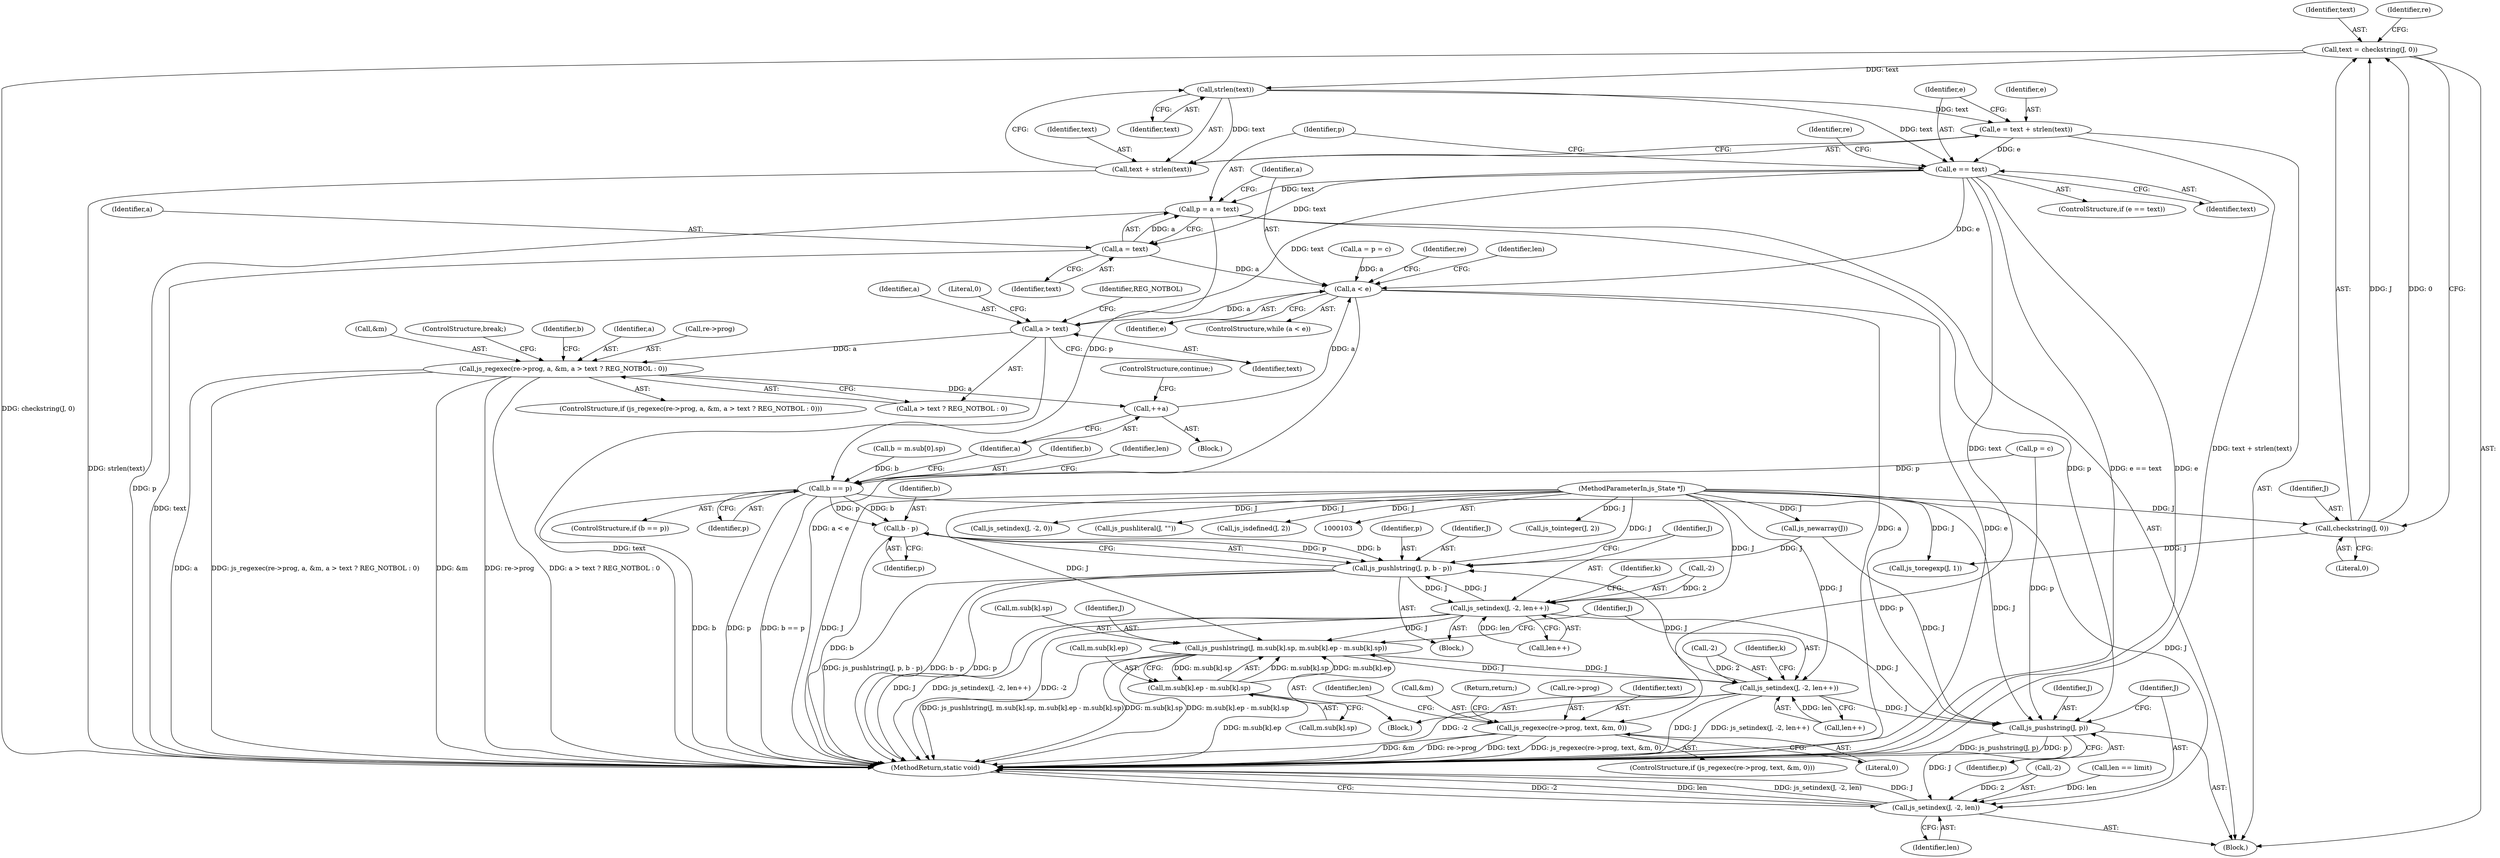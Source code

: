 digraph "1_mujs_00d4606c3baf813b7b1c176823b2729bf51002a2_4@API" {
"1000148" [label="(Call,strlen(text))"];
"1000117" [label="(Call,text = checkstring(J, 0))"];
"1000119" [label="(Call,checkstring(J, 0))"];
"1000104" [label="(MethodParameterIn,js_State *J)"];
"1000144" [label="(Call,e = text + strlen(text))"];
"1000151" [label="(Call,e == text)"];
"1000156" [label="(Call,js_regexec(re->prog, text, &m, 0))"];
"1000179" [label="(Call,p = a = text)"];
"1000223" [label="(Call,b == p)"];
"1000238" [label="(Call,b - p)"];
"1000235" [label="(Call,js_pushlstring(J, p, b - p))"];
"1000241" [label="(Call,js_setindex(J, -2, len++))"];
"1000264" [label="(Call,js_pushlstring(J, m.sub[k].sp, m.sub[k].ep - m.sub[k].sp))"];
"1000273" [label="(Call,m.sub[k].ep - m.sub[k].sp)"];
"1000288" [label="(Call,js_setindex(J, -2, len++))"];
"1000304" [label="(Call,js_pushstring(J, p))"];
"1000307" [label="(Call,js_setindex(J, -2, len))"];
"1000181" [label="(Call,a = text)"];
"1000185" [label="(Call,a < e)"];
"1000198" [label="(Call,a > text)"];
"1000190" [label="(Call,js_regexec(re->prog, a, &m, a > text ? REG_NOTBOL : 0))"];
"1000227" [label="(Call,++a)"];
"1000146" [label="(Call,text + strlen(text))"];
"1000157" [label="(Call,re->prog)"];
"1000148" [label="(Call,strlen(text))"];
"1000179" [label="(Call,p = a = text)"];
"1000227" [label="(Call,++a)"];
"1000239" [label="(Identifier,b)"];
"1000273" [label="(Call,m.sub[k].ep - m.sub[k].sp)"];
"1000133" [label="(Call,js_tointeger(J, 2))"];
"1000309" [label="(Call,-2)"];
"1000235" [label="(Call,js_pushlstring(J, p, b - p))"];
"1000124" [label="(Call,js_toregexp(J, 1))"];
"1000147" [label="(Identifier,text)"];
"1000185" [label="(Call,a < e)"];
"1000194" [label="(Identifier,a)"];
"1000173" [label="(Call,js_setindex(J, -2, 0))"];
"1000118" [label="(Identifier,text)"];
"1000150" [label="(ControlStructure,if (e == text))"];
"1000182" [label="(Identifier,a)"];
"1000139" [label="(Call,js_newarray(J))"];
"1000190" [label="(Call,js_regexec(re->prog, a, &m, a > text ? REG_NOTBOL : 0))"];
"1000223" [label="(Call,b == p)"];
"1000294" [label="(Call,a = p = c)"];
"1000232" [label="(Identifier,len)"];
"1000160" [label="(Identifier,text)"];
"1000167" [label="(Identifier,len)"];
"1000123" [label="(Identifier,re)"];
"1000104" [label="(MethodParameterIn,js_State *J)"];
"1000245" [label="(Call,len++)"];
"1000204" [label="(Call,b = m.sub[0].sp)"];
"1000161" [label="(Call,&m)"];
"1000181" [label="(Call,a = text)"];
"1000296" [label="(Call,p = c)"];
"1000225" [label="(Identifier,p)"];
"1000307" [label="(Call,js_setindex(J, -2, len))"];
"1000281" [label="(Call,m.sub[k].sp)"];
"1000191" [label="(Call,re->prog)"];
"1000195" [label="(Call,&m)"];
"1000237" [label="(Identifier,p)"];
"1000156" [label="(Call,js_regexec(re->prog, text, &m, 0))"];
"1000203" [label="(ControlStructure,break;)"];
"1000170" [label="(Call,js_pushliteral(J, \"\"))"];
"1000192" [label="(Identifier,re)"];
"1000205" [label="(Identifier,b)"];
"1000264" [label="(Call,js_pushlstring(J, m.sub[k].sp, m.sub[k].ep - m.sub[k].sp))"];
"1000158" [label="(Identifier,re)"];
"1000236" [label="(Identifier,J)"];
"1000242" [label="(Identifier,J)"];
"1000202" [label="(Literal,0)"];
"1000153" [label="(Identifier,text)"];
"1000155" [label="(ControlStructure,if (js_regexec(re->prog, text, &m, 0)))"];
"1000149" [label="(Identifier,text)"];
"1000249" [label="(Identifier,k)"];
"1000130" [label="(Call,js_isdefined(J, 2))"];
"1000288" [label="(Call,js_setindex(J, -2, len++))"];
"1000258" [label="(Block,)"];
"1000180" [label="(Identifier,p)"];
"1000201" [label="(Identifier,REG_NOTBOL)"];
"1000146" [label="(Call,text + strlen(text))"];
"1000151" [label="(Call,e == text)"];
"1000228" [label="(Identifier,a)"];
"1000117" [label="(Call,text = checkstring(J, 0))"];
"1000312" [label="(MethodReturn,static void)"];
"1000290" [label="(Call,-2)"];
"1000229" [label="(ControlStructure,continue;)"];
"1000240" [label="(Identifier,p)"];
"1000243" [label="(Call,-2)"];
"1000311" [label="(Identifier,len)"];
"1000120" [label="(Identifier,J)"];
"1000189" [label="(ControlStructure,if (js_regexec(re->prog, a, &m, a > text ? REG_NOTBOL : 0)))"];
"1000305" [label="(Identifier,J)"];
"1000198" [label="(Call,a > text)"];
"1000163" [label="(Literal,0)"];
"1000152" [label="(Identifier,e)"];
"1000301" [label="(Identifier,len)"];
"1000238" [label="(Call,b - p)"];
"1000121" [label="(Literal,0)"];
"1000119" [label="(Call,checkstring(J, 0))"];
"1000183" [label="(Identifier,text)"];
"1000257" [label="(Identifier,k)"];
"1000300" [label="(Call,len == limit)"];
"1000241" [label="(Call,js_setindex(J, -2, len++))"];
"1000266" [label="(Call,m.sub[k].sp)"];
"1000186" [label="(Identifier,a)"];
"1000292" [label="(Call,len++)"];
"1000184" [label="(ControlStructure,while (a < e))"];
"1000224" [label="(Identifier,b)"];
"1000226" [label="(Block,)"];
"1000274" [label="(Call,m.sub[k].ep)"];
"1000304" [label="(Call,js_pushstring(J, p))"];
"1000145" [label="(Identifier,e)"];
"1000178" [label="(Return,return;)"];
"1000289" [label="(Identifier,J)"];
"1000199" [label="(Identifier,a)"];
"1000306" [label="(Identifier,p)"];
"1000144" [label="(Call,e = text + strlen(text))"];
"1000188" [label="(Block,)"];
"1000187" [label="(Identifier,e)"];
"1000200" [label="(Identifier,text)"];
"1000197" [label="(Call,a > text ? REG_NOTBOL : 0)"];
"1000222" [label="(ControlStructure,if (b == p))"];
"1000105" [label="(Block,)"];
"1000265" [label="(Identifier,J)"];
"1000308" [label="(Identifier,J)"];
"1000148" -> "1000146"  [label="AST: "];
"1000148" -> "1000149"  [label="CFG: "];
"1000149" -> "1000148"  [label="AST: "];
"1000146" -> "1000148"  [label="CFG: "];
"1000148" -> "1000144"  [label="DDG: text"];
"1000148" -> "1000146"  [label="DDG: text"];
"1000117" -> "1000148"  [label="DDG: text"];
"1000148" -> "1000151"  [label="DDG: text"];
"1000117" -> "1000105"  [label="AST: "];
"1000117" -> "1000119"  [label="CFG: "];
"1000118" -> "1000117"  [label="AST: "];
"1000119" -> "1000117"  [label="AST: "];
"1000123" -> "1000117"  [label="CFG: "];
"1000117" -> "1000312"  [label="DDG: checkstring(J, 0)"];
"1000119" -> "1000117"  [label="DDG: J"];
"1000119" -> "1000117"  [label="DDG: 0"];
"1000119" -> "1000121"  [label="CFG: "];
"1000120" -> "1000119"  [label="AST: "];
"1000121" -> "1000119"  [label="AST: "];
"1000104" -> "1000119"  [label="DDG: J"];
"1000119" -> "1000124"  [label="DDG: J"];
"1000104" -> "1000103"  [label="AST: "];
"1000104" -> "1000312"  [label="DDG: J"];
"1000104" -> "1000124"  [label="DDG: J"];
"1000104" -> "1000130"  [label="DDG: J"];
"1000104" -> "1000133"  [label="DDG: J"];
"1000104" -> "1000139"  [label="DDG: J"];
"1000104" -> "1000170"  [label="DDG: J"];
"1000104" -> "1000173"  [label="DDG: J"];
"1000104" -> "1000235"  [label="DDG: J"];
"1000104" -> "1000241"  [label="DDG: J"];
"1000104" -> "1000264"  [label="DDG: J"];
"1000104" -> "1000288"  [label="DDG: J"];
"1000104" -> "1000304"  [label="DDG: J"];
"1000104" -> "1000307"  [label="DDG: J"];
"1000144" -> "1000105"  [label="AST: "];
"1000144" -> "1000146"  [label="CFG: "];
"1000145" -> "1000144"  [label="AST: "];
"1000146" -> "1000144"  [label="AST: "];
"1000152" -> "1000144"  [label="CFG: "];
"1000144" -> "1000312"  [label="DDG: text + strlen(text)"];
"1000144" -> "1000151"  [label="DDG: e"];
"1000151" -> "1000150"  [label="AST: "];
"1000151" -> "1000153"  [label="CFG: "];
"1000152" -> "1000151"  [label="AST: "];
"1000153" -> "1000151"  [label="AST: "];
"1000158" -> "1000151"  [label="CFG: "];
"1000180" -> "1000151"  [label="CFG: "];
"1000151" -> "1000312"  [label="DDG: e == text"];
"1000151" -> "1000312"  [label="DDG: e"];
"1000151" -> "1000156"  [label="DDG: text"];
"1000151" -> "1000179"  [label="DDG: text"];
"1000151" -> "1000181"  [label="DDG: text"];
"1000151" -> "1000185"  [label="DDG: e"];
"1000151" -> "1000198"  [label="DDG: text"];
"1000156" -> "1000155"  [label="AST: "];
"1000156" -> "1000163"  [label="CFG: "];
"1000157" -> "1000156"  [label="AST: "];
"1000160" -> "1000156"  [label="AST: "];
"1000161" -> "1000156"  [label="AST: "];
"1000163" -> "1000156"  [label="AST: "];
"1000167" -> "1000156"  [label="CFG: "];
"1000178" -> "1000156"  [label="CFG: "];
"1000156" -> "1000312"  [label="DDG: re->prog"];
"1000156" -> "1000312"  [label="DDG: text"];
"1000156" -> "1000312"  [label="DDG: js_regexec(re->prog, text, &m, 0)"];
"1000156" -> "1000312"  [label="DDG: &m"];
"1000179" -> "1000105"  [label="AST: "];
"1000179" -> "1000181"  [label="CFG: "];
"1000180" -> "1000179"  [label="AST: "];
"1000181" -> "1000179"  [label="AST: "];
"1000186" -> "1000179"  [label="CFG: "];
"1000179" -> "1000312"  [label="DDG: p"];
"1000181" -> "1000179"  [label="DDG: a"];
"1000179" -> "1000223"  [label="DDG: p"];
"1000179" -> "1000304"  [label="DDG: p"];
"1000223" -> "1000222"  [label="AST: "];
"1000223" -> "1000225"  [label="CFG: "];
"1000224" -> "1000223"  [label="AST: "];
"1000225" -> "1000223"  [label="AST: "];
"1000228" -> "1000223"  [label="CFG: "];
"1000232" -> "1000223"  [label="CFG: "];
"1000223" -> "1000312"  [label="DDG: p"];
"1000223" -> "1000312"  [label="DDG: b == p"];
"1000223" -> "1000312"  [label="DDG: b"];
"1000204" -> "1000223"  [label="DDG: b"];
"1000296" -> "1000223"  [label="DDG: p"];
"1000223" -> "1000238"  [label="DDG: b"];
"1000223" -> "1000238"  [label="DDG: p"];
"1000223" -> "1000304"  [label="DDG: p"];
"1000238" -> "1000235"  [label="AST: "];
"1000238" -> "1000240"  [label="CFG: "];
"1000239" -> "1000238"  [label="AST: "];
"1000240" -> "1000238"  [label="AST: "];
"1000235" -> "1000238"  [label="CFG: "];
"1000238" -> "1000312"  [label="DDG: b"];
"1000238" -> "1000235"  [label="DDG: p"];
"1000238" -> "1000235"  [label="DDG: b"];
"1000235" -> "1000188"  [label="AST: "];
"1000236" -> "1000235"  [label="AST: "];
"1000237" -> "1000235"  [label="AST: "];
"1000242" -> "1000235"  [label="CFG: "];
"1000235" -> "1000312"  [label="DDG: p"];
"1000235" -> "1000312"  [label="DDG: js_pushlstring(J, p, b - p)"];
"1000235" -> "1000312"  [label="DDG: b - p"];
"1000139" -> "1000235"  [label="DDG: J"];
"1000288" -> "1000235"  [label="DDG: J"];
"1000241" -> "1000235"  [label="DDG: J"];
"1000235" -> "1000241"  [label="DDG: J"];
"1000241" -> "1000188"  [label="AST: "];
"1000241" -> "1000245"  [label="CFG: "];
"1000242" -> "1000241"  [label="AST: "];
"1000243" -> "1000241"  [label="AST: "];
"1000245" -> "1000241"  [label="AST: "];
"1000249" -> "1000241"  [label="CFG: "];
"1000241" -> "1000312"  [label="DDG: J"];
"1000241" -> "1000312"  [label="DDG: js_setindex(J, -2, len++)"];
"1000241" -> "1000312"  [label="DDG: -2"];
"1000243" -> "1000241"  [label="DDG: 2"];
"1000245" -> "1000241"  [label="DDG: len"];
"1000241" -> "1000264"  [label="DDG: J"];
"1000241" -> "1000304"  [label="DDG: J"];
"1000264" -> "1000258"  [label="AST: "];
"1000264" -> "1000273"  [label="CFG: "];
"1000265" -> "1000264"  [label="AST: "];
"1000266" -> "1000264"  [label="AST: "];
"1000273" -> "1000264"  [label="AST: "];
"1000289" -> "1000264"  [label="CFG: "];
"1000264" -> "1000312"  [label="DDG: js_pushlstring(J, m.sub[k].sp, m.sub[k].ep - m.sub[k].sp)"];
"1000264" -> "1000312"  [label="DDG: m.sub[k].sp"];
"1000264" -> "1000312"  [label="DDG: m.sub[k].ep - m.sub[k].sp"];
"1000288" -> "1000264"  [label="DDG: J"];
"1000273" -> "1000264"  [label="DDG: m.sub[k].sp"];
"1000273" -> "1000264"  [label="DDG: m.sub[k].ep"];
"1000264" -> "1000273"  [label="DDG: m.sub[k].sp"];
"1000264" -> "1000288"  [label="DDG: J"];
"1000273" -> "1000281"  [label="CFG: "];
"1000274" -> "1000273"  [label="AST: "];
"1000281" -> "1000273"  [label="AST: "];
"1000273" -> "1000312"  [label="DDG: m.sub[k].ep"];
"1000288" -> "1000258"  [label="AST: "];
"1000288" -> "1000292"  [label="CFG: "];
"1000289" -> "1000288"  [label="AST: "];
"1000290" -> "1000288"  [label="AST: "];
"1000292" -> "1000288"  [label="AST: "];
"1000257" -> "1000288"  [label="CFG: "];
"1000288" -> "1000312"  [label="DDG: -2"];
"1000288" -> "1000312"  [label="DDG: J"];
"1000288" -> "1000312"  [label="DDG: js_setindex(J, -2, len++)"];
"1000290" -> "1000288"  [label="DDG: 2"];
"1000292" -> "1000288"  [label="DDG: len"];
"1000288" -> "1000304"  [label="DDG: J"];
"1000304" -> "1000105"  [label="AST: "];
"1000304" -> "1000306"  [label="CFG: "];
"1000305" -> "1000304"  [label="AST: "];
"1000306" -> "1000304"  [label="AST: "];
"1000308" -> "1000304"  [label="CFG: "];
"1000304" -> "1000312"  [label="DDG: js_pushstring(J, p)"];
"1000304" -> "1000312"  [label="DDG: p"];
"1000139" -> "1000304"  [label="DDG: J"];
"1000296" -> "1000304"  [label="DDG: p"];
"1000304" -> "1000307"  [label="DDG: J"];
"1000307" -> "1000105"  [label="AST: "];
"1000307" -> "1000311"  [label="CFG: "];
"1000308" -> "1000307"  [label="AST: "];
"1000309" -> "1000307"  [label="AST: "];
"1000311" -> "1000307"  [label="AST: "];
"1000312" -> "1000307"  [label="CFG: "];
"1000307" -> "1000312"  [label="DDG: -2"];
"1000307" -> "1000312"  [label="DDG: len"];
"1000307" -> "1000312"  [label="DDG: js_setindex(J, -2, len)"];
"1000307" -> "1000312"  [label="DDG: J"];
"1000309" -> "1000307"  [label="DDG: 2"];
"1000300" -> "1000307"  [label="DDG: len"];
"1000181" -> "1000183"  [label="CFG: "];
"1000182" -> "1000181"  [label="AST: "];
"1000183" -> "1000181"  [label="AST: "];
"1000181" -> "1000312"  [label="DDG: text"];
"1000181" -> "1000185"  [label="DDG: a"];
"1000185" -> "1000184"  [label="AST: "];
"1000185" -> "1000187"  [label="CFG: "];
"1000186" -> "1000185"  [label="AST: "];
"1000187" -> "1000185"  [label="AST: "];
"1000192" -> "1000185"  [label="CFG: "];
"1000301" -> "1000185"  [label="CFG: "];
"1000185" -> "1000312"  [label="DDG: a < e"];
"1000185" -> "1000312"  [label="DDG: a"];
"1000185" -> "1000312"  [label="DDG: e"];
"1000227" -> "1000185"  [label="DDG: a"];
"1000294" -> "1000185"  [label="DDG: a"];
"1000185" -> "1000198"  [label="DDG: a"];
"1000198" -> "1000197"  [label="AST: "];
"1000198" -> "1000200"  [label="CFG: "];
"1000199" -> "1000198"  [label="AST: "];
"1000200" -> "1000198"  [label="AST: "];
"1000201" -> "1000198"  [label="CFG: "];
"1000202" -> "1000198"  [label="CFG: "];
"1000198" -> "1000312"  [label="DDG: text"];
"1000198" -> "1000190"  [label="DDG: a"];
"1000190" -> "1000189"  [label="AST: "];
"1000190" -> "1000197"  [label="CFG: "];
"1000191" -> "1000190"  [label="AST: "];
"1000194" -> "1000190"  [label="AST: "];
"1000195" -> "1000190"  [label="AST: "];
"1000197" -> "1000190"  [label="AST: "];
"1000203" -> "1000190"  [label="CFG: "];
"1000205" -> "1000190"  [label="CFG: "];
"1000190" -> "1000312"  [label="DDG: a"];
"1000190" -> "1000312"  [label="DDG: js_regexec(re->prog, a, &m, a > text ? REG_NOTBOL : 0)"];
"1000190" -> "1000312"  [label="DDG: &m"];
"1000190" -> "1000312"  [label="DDG: re->prog"];
"1000190" -> "1000312"  [label="DDG: a > text ? REG_NOTBOL : 0"];
"1000190" -> "1000227"  [label="DDG: a"];
"1000227" -> "1000226"  [label="AST: "];
"1000227" -> "1000228"  [label="CFG: "];
"1000228" -> "1000227"  [label="AST: "];
"1000229" -> "1000227"  [label="CFG: "];
"1000147" -> "1000146"  [label="AST: "];
"1000146" -> "1000312"  [label="DDG: strlen(text)"];
}
